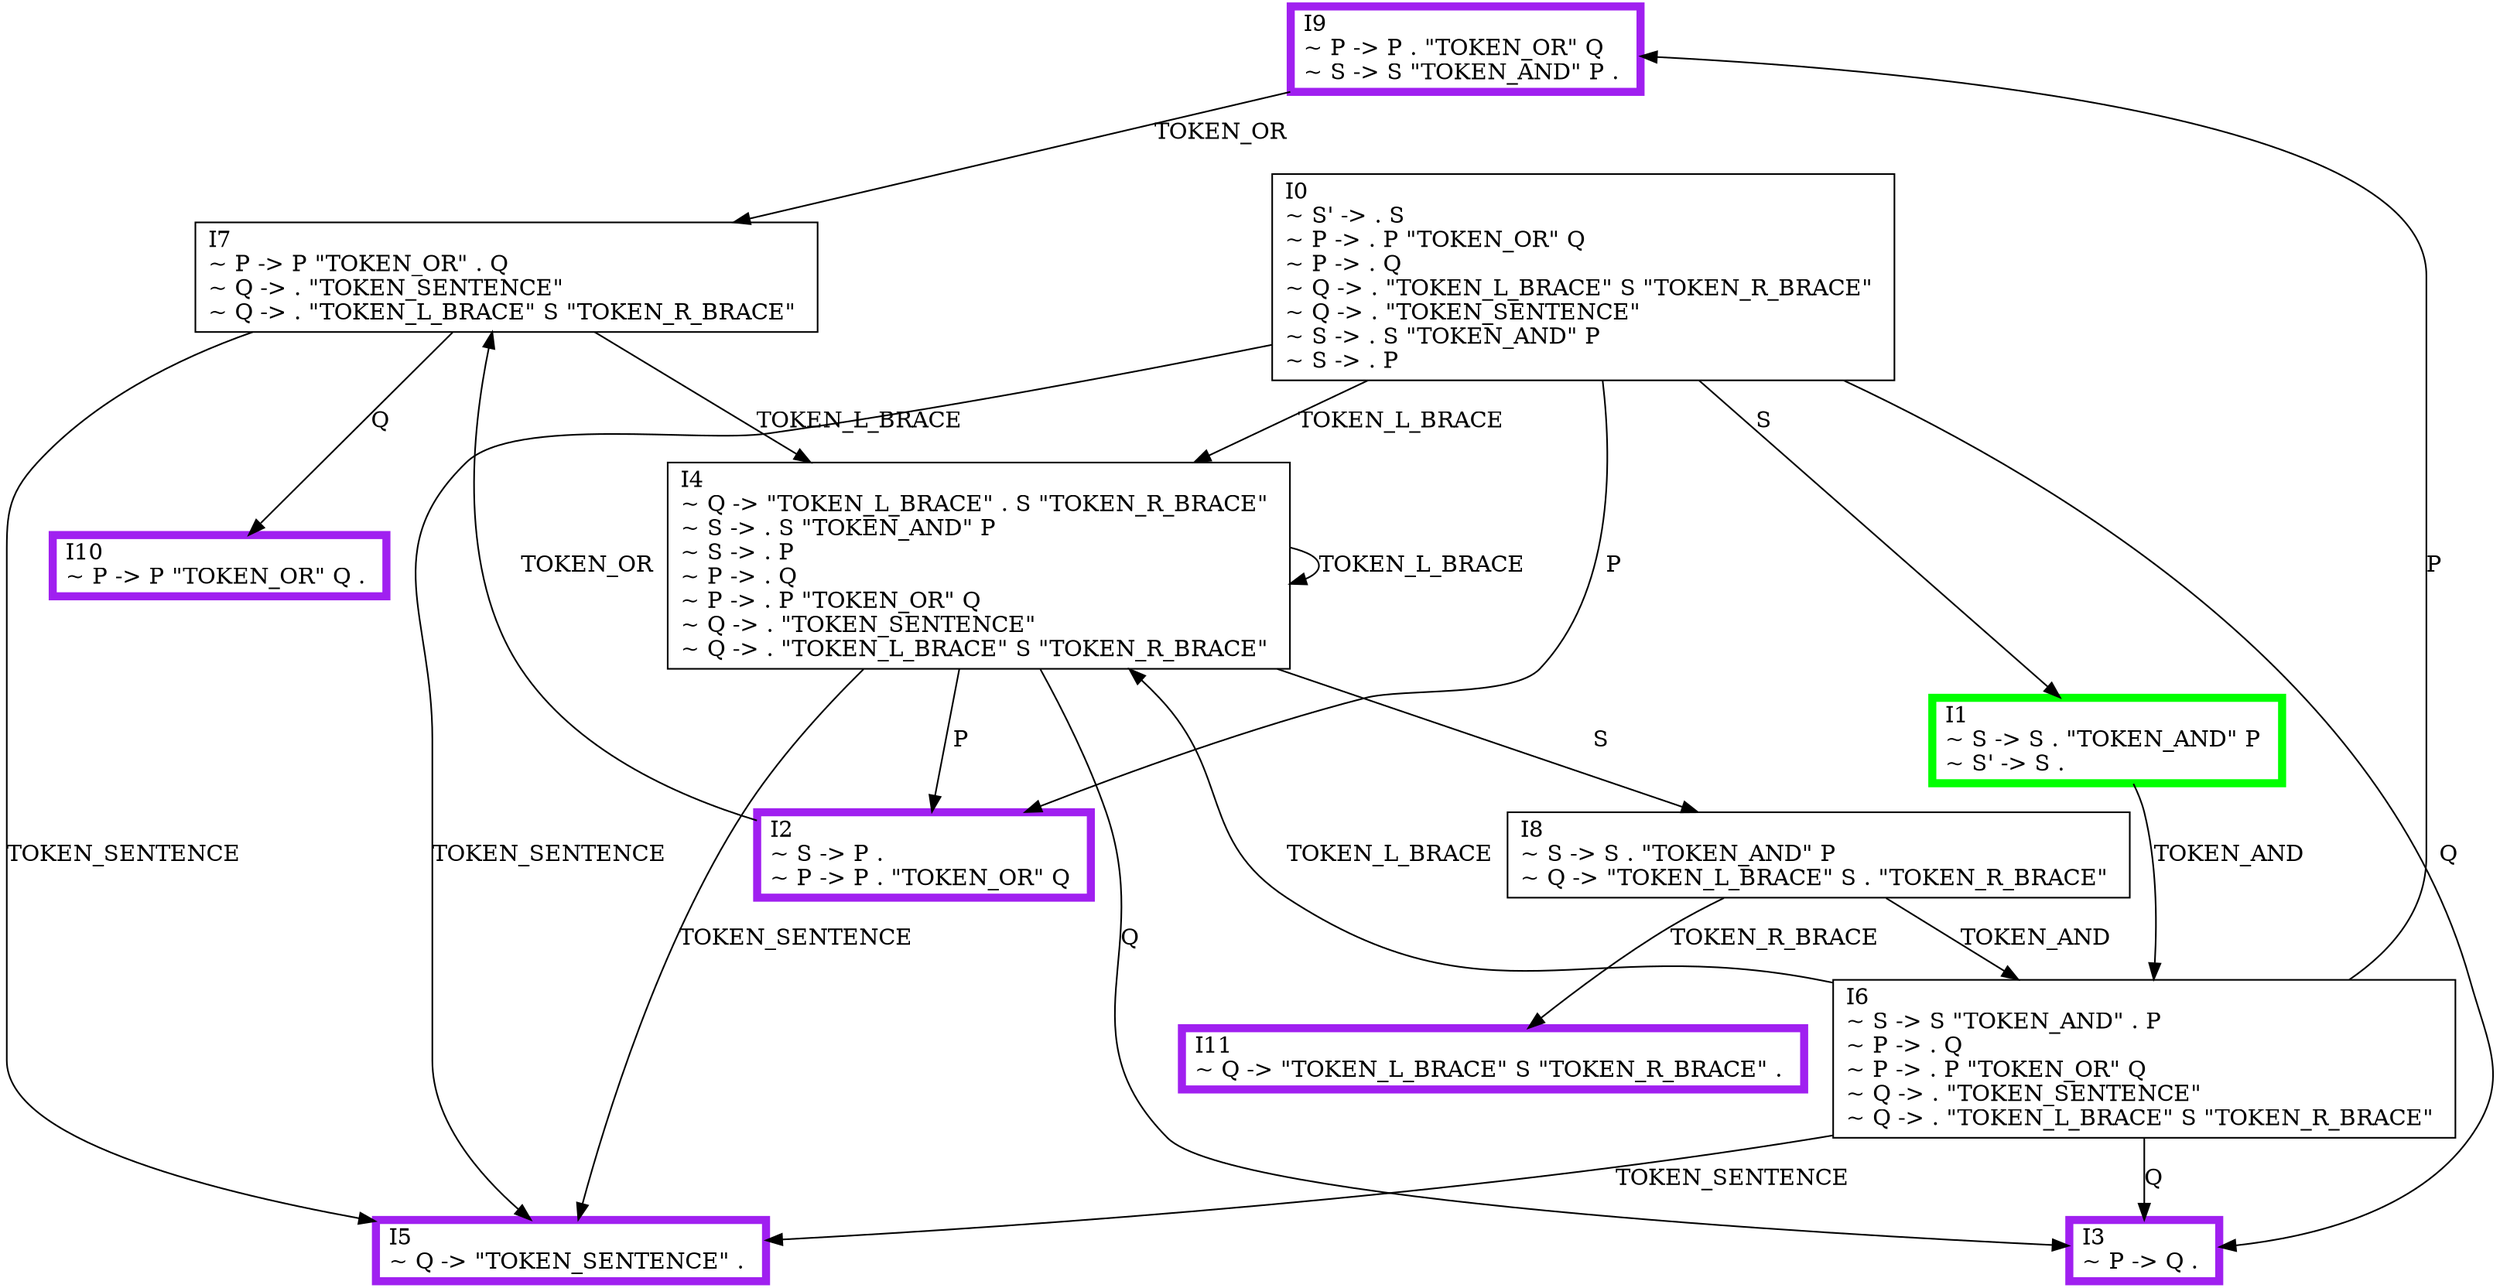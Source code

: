 digraph {
    0 [ label = "I9\l~ P -> P . \"TOKEN_OR\" Q \l~ S -> S \"TOKEN_AND\" P . \l" shape=box, color=purple, penwidth=5]
    1 [ label = "I8\l~ S -> S . \"TOKEN_AND\" P \l~ Q -> \"TOKEN_L_BRACE\" S . \"TOKEN_R_BRACE\" \l" shape=box]
    2 [ label = "I7\l~ P -> P \"TOKEN_OR\" . Q \l~ Q -> . \"TOKEN_SENTENCE\" \l~ Q -> . \"TOKEN_L_BRACE\" S \"TOKEN_R_BRACE\" \l" shape=box]
    3 [ label = "I6\l~ S -> S \"TOKEN_AND\" . P \l~ P -> . Q \l~ P -> . P \"TOKEN_OR\" Q \l~ Q -> . \"TOKEN_SENTENCE\" \l~ Q -> . \"TOKEN_L_BRACE\" S \"TOKEN_R_BRACE\" \l" shape=box]
    4 [ label = "I2\l~ S -> P . \l~ P -> P . \"TOKEN_OR\" Q \l" shape=box, color=purple, penwidth=5]
    5 [ label = "I4\l~ Q -> \"TOKEN_L_BRACE\" . S \"TOKEN_R_BRACE\" \l~ S -> . S \"TOKEN_AND\" P \l~ S -> . P \l~ P -> . Q \l~ P -> . P \"TOKEN_OR\" Q \l~ Q -> . \"TOKEN_SENTENCE\" \l~ Q -> . \"TOKEN_L_BRACE\" S \"TOKEN_R_BRACE\" \l" shape=box]
    6 [ label = "I1\l~ S -> S . \"TOKEN_AND\" P \l~ S' -> S . \l" shape=box, color=green, penwidth=5]
    7 [ label = "I0\l~ S' -> . S \l~ P -> . P \"TOKEN_OR\" Q \l~ P -> . Q \l~ Q -> . \"TOKEN_L_BRACE\" S \"TOKEN_R_BRACE\" \l~ Q -> . \"TOKEN_SENTENCE\" \l~ S -> . S \"TOKEN_AND\" P \l~ S -> . P \l" shape=box]
    8 [ label = "I11\l~ Q -> \"TOKEN_L_BRACE\" S \"TOKEN_R_BRACE\" . \l" shape=box, color=purple, penwidth=5]
    9 [ label = "I10\l~ P -> P \"TOKEN_OR\" Q . \l" shape=box, color=purple, penwidth=5]
    10 [ label = "I5\l~ Q -> \"TOKEN_SENTENCE\" . \l" shape=box, color=purple, penwidth=5]
    11 [ label = "I3\l~ P -> Q . \l" shape=box, color=purple, penwidth=5]
    0 -> 2 [ label = "TOKEN_OR" ]
    1 -> 8 [ label = "TOKEN_R_BRACE" ]
    1 -> 3 [ label = "TOKEN_AND" ]
    2 -> 5 [ label = "TOKEN_L_BRACE" ]
    2 -> 9 [ label = "Q" ]
    2 -> 10 [ label = "TOKEN_SENTENCE" ]
    3 -> 5 [ label = "TOKEN_L_BRACE" ]
    3 -> 10 [ label = "TOKEN_SENTENCE" ]
    3 -> 0 [ label = "P" ]
    3 -> 11 [ label = "Q" ]
    4 -> 2 [ label = "TOKEN_OR" ]
    5 -> 10 [ label = "TOKEN_SENTENCE" ]
    5 -> 5 [ label = "TOKEN_L_BRACE" ]
    5 -> 4 [ label = "P" ]
    5 -> 1 [ label = "S" ]
    5 -> 11 [ label = "Q" ]
    6 -> 3 [ label = "TOKEN_AND" ]
    7 -> 11 [ label = "Q" ]
    7 -> 6 [ label = "S" ]
    7 -> 10 [ label = "TOKEN_SENTENCE" ]
    7 -> 4 [ label = "P" ]
    7 -> 5 [ label = "TOKEN_L_BRACE" ]
}
